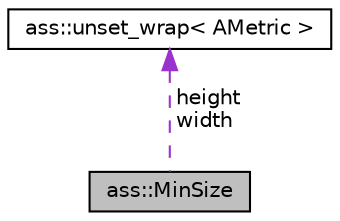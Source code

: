 digraph "ass::MinSize"
{
 // LATEX_PDF_SIZE
  edge [fontname="Helvetica",fontsize="10",labelfontname="Helvetica",labelfontsize="10"];
  node [fontname="Helvetica",fontsize="10",shape=record];
  Node1 [label="ass::MinSize",height=0.2,width=0.4,color="black", fillcolor="grey75", style="filled", fontcolor="black",tooltip="Controls the min size of AView."];
  Node2 -> Node1 [dir="back",color="darkorchid3",fontsize="10",style="dashed",label=" height\nwidth" ,fontname="Helvetica"];
  Node2 [label="ass::unset_wrap\< AMetric \>",height=0.2,width=0.4,color="black", fillcolor="white", style="filled",URL="$structass_1_1unset__wrap.html",tooltip=" "];
}
